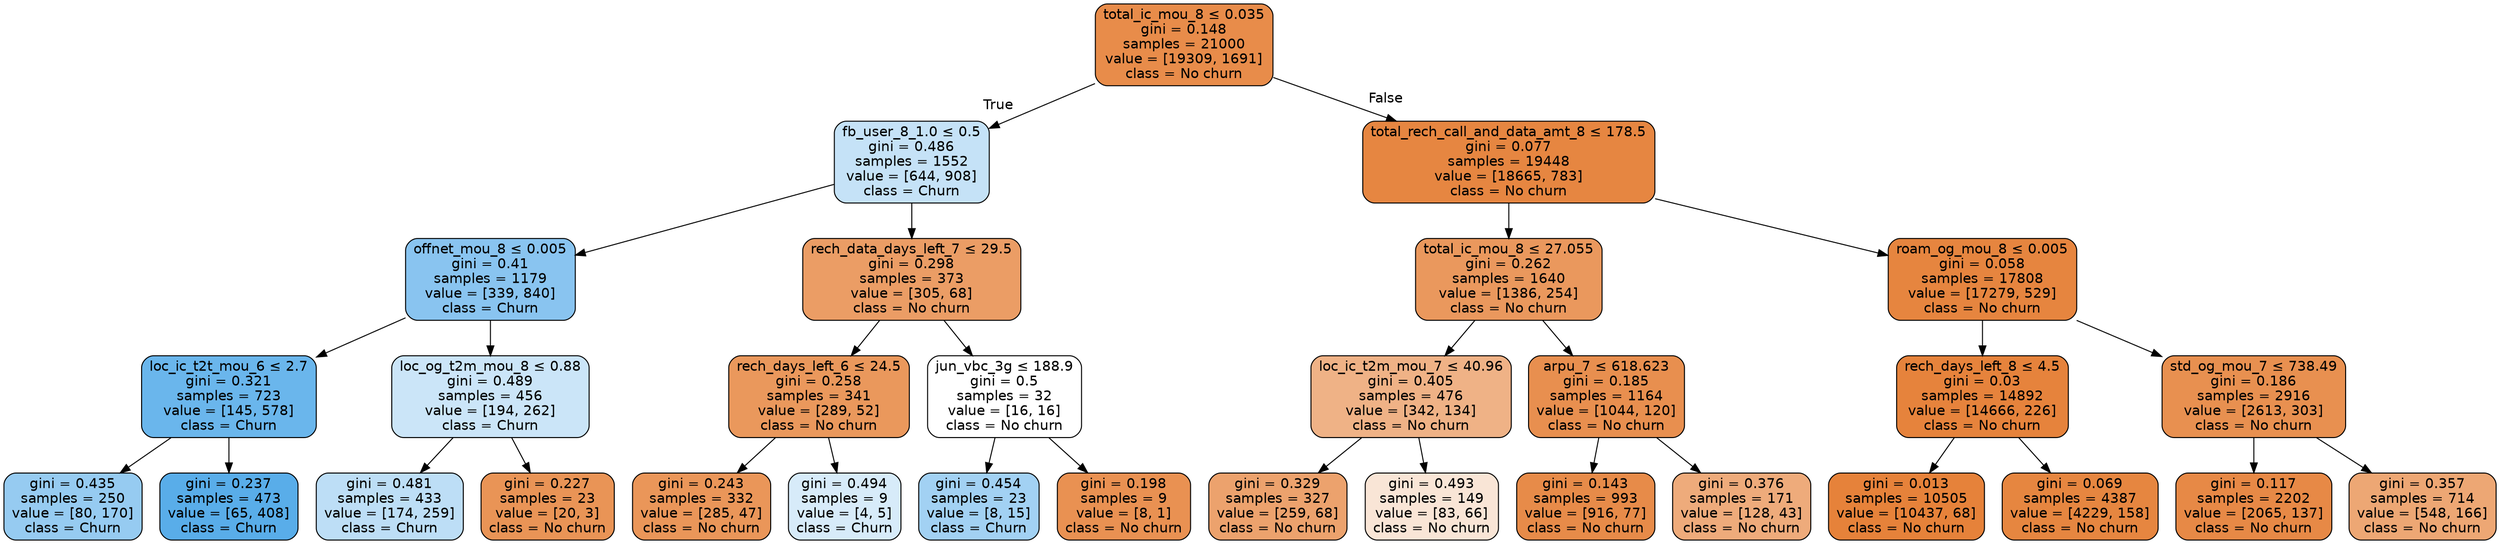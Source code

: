 digraph Tree {
node [shape=box, style="filled, rounded", color="black", fontname=helvetica] ;
edge [fontname=helvetica] ;
0 [label=<total_ic_mou_8 &le; 0.035<br/>gini = 0.148<br/>samples = 21000<br/>value = [19309, 1691]<br/>class = No churn>, fillcolor="#e58139e9"] ;
1 [label=<fb_user_8_1.0 &le; 0.5<br/>gini = 0.486<br/>samples = 1552<br/>value = [644, 908]<br/>class = Churn>, fillcolor="#399de54a"] ;
0 -> 1 [labeldistance=2.5, labelangle=45, headlabel="True"] ;
2 [label=<offnet_mou_8 &le; 0.005<br/>gini = 0.41<br/>samples = 1179<br/>value = [339, 840]<br/>class = Churn>, fillcolor="#399de598"] ;
1 -> 2 ;
3 [label=<loc_ic_t2t_mou_6 &le; 2.7<br/>gini = 0.321<br/>samples = 723<br/>value = [145, 578]<br/>class = Churn>, fillcolor="#399de5bf"] ;
2 -> 3 ;
4 [label=<gini = 0.435<br/>samples = 250<br/>value = [80, 170]<br/>class = Churn>, fillcolor="#399de587"] ;
3 -> 4 ;
5 [label=<gini = 0.237<br/>samples = 473<br/>value = [65, 408]<br/>class = Churn>, fillcolor="#399de5d6"] ;
3 -> 5 ;
6 [label=<loc_og_t2m_mou_8 &le; 0.88<br/>gini = 0.489<br/>samples = 456<br/>value = [194, 262]<br/>class = Churn>, fillcolor="#399de542"] ;
2 -> 6 ;
7 [label=<gini = 0.481<br/>samples = 433<br/>value = [174, 259]<br/>class = Churn>, fillcolor="#399de554"] ;
6 -> 7 ;
8 [label=<gini = 0.227<br/>samples = 23<br/>value = [20, 3]<br/>class = No churn>, fillcolor="#e58139d9"] ;
6 -> 8 ;
9 [label=<rech_data_days_left_7 &le; 29.5<br/>gini = 0.298<br/>samples = 373<br/>value = [305, 68]<br/>class = No churn>, fillcolor="#e58139c6"] ;
1 -> 9 ;
10 [label=<rech_days_left_6 &le; 24.5<br/>gini = 0.258<br/>samples = 341<br/>value = [289, 52]<br/>class = No churn>, fillcolor="#e58139d1"] ;
9 -> 10 ;
11 [label=<gini = 0.243<br/>samples = 332<br/>value = [285, 47]<br/>class = No churn>, fillcolor="#e58139d5"] ;
10 -> 11 ;
12 [label=<gini = 0.494<br/>samples = 9<br/>value = [4, 5]<br/>class = Churn>, fillcolor="#399de533"] ;
10 -> 12 ;
13 [label=<jun_vbc_3g &le; 188.9<br/>gini = 0.5<br/>samples = 32<br/>value = [16, 16]<br/>class = No churn>, fillcolor="#e5813900"] ;
9 -> 13 ;
14 [label=<gini = 0.454<br/>samples = 23<br/>value = [8, 15]<br/>class = Churn>, fillcolor="#399de577"] ;
13 -> 14 ;
15 [label=<gini = 0.198<br/>samples = 9<br/>value = [8, 1]<br/>class = No churn>, fillcolor="#e58139df"] ;
13 -> 15 ;
16 [label=<total_rech_call_and_data_amt_8 &le; 178.5<br/>gini = 0.077<br/>samples = 19448<br/>value = [18665, 783]<br/>class = No churn>, fillcolor="#e58139f4"] ;
0 -> 16 [labeldistance=2.5, labelangle=-45, headlabel="False"] ;
17 [label=<total_ic_mou_8 &le; 27.055<br/>gini = 0.262<br/>samples = 1640<br/>value = [1386, 254]<br/>class = No churn>, fillcolor="#e58139d0"] ;
16 -> 17 ;
18 [label=<loc_ic_t2m_mou_7 &le; 40.96<br/>gini = 0.405<br/>samples = 476<br/>value = [342, 134]<br/>class = No churn>, fillcolor="#e581399b"] ;
17 -> 18 ;
19 [label=<gini = 0.329<br/>samples = 327<br/>value = [259, 68]<br/>class = No churn>, fillcolor="#e58139bc"] ;
18 -> 19 ;
20 [label=<gini = 0.493<br/>samples = 149<br/>value = [83, 66]<br/>class = No churn>, fillcolor="#e5813934"] ;
18 -> 20 ;
21 [label=<arpu_7 &le; 618.623<br/>gini = 0.185<br/>samples = 1164<br/>value = [1044, 120]<br/>class = No churn>, fillcolor="#e58139e2"] ;
17 -> 21 ;
22 [label=<gini = 0.143<br/>samples = 993<br/>value = [916, 77]<br/>class = No churn>, fillcolor="#e58139ea"] ;
21 -> 22 ;
23 [label=<gini = 0.376<br/>samples = 171<br/>value = [128, 43]<br/>class = No churn>, fillcolor="#e58139a9"] ;
21 -> 23 ;
24 [label=<roam_og_mou_8 &le; 0.005<br/>gini = 0.058<br/>samples = 17808<br/>value = [17279, 529]<br/>class = No churn>, fillcolor="#e58139f7"] ;
16 -> 24 ;
25 [label=<rech_days_left_8 &le; 4.5<br/>gini = 0.03<br/>samples = 14892<br/>value = [14666, 226]<br/>class = No churn>, fillcolor="#e58139fb"] ;
24 -> 25 ;
26 [label=<gini = 0.013<br/>samples = 10505<br/>value = [10437, 68]<br/>class = No churn>, fillcolor="#e58139fd"] ;
25 -> 26 ;
27 [label=<gini = 0.069<br/>samples = 4387<br/>value = [4229, 158]<br/>class = No churn>, fillcolor="#e58139f5"] ;
25 -> 27 ;
28 [label=<std_og_mou_7 &le; 738.49<br/>gini = 0.186<br/>samples = 2916<br/>value = [2613, 303]<br/>class = No churn>, fillcolor="#e58139e1"] ;
24 -> 28 ;
29 [label=<gini = 0.117<br/>samples = 2202<br/>value = [2065, 137]<br/>class = No churn>, fillcolor="#e58139ee"] ;
28 -> 29 ;
30 [label=<gini = 0.357<br/>samples = 714<br/>value = [548, 166]<br/>class = No churn>, fillcolor="#e58139b2"] ;
28 -> 30 ;
}
